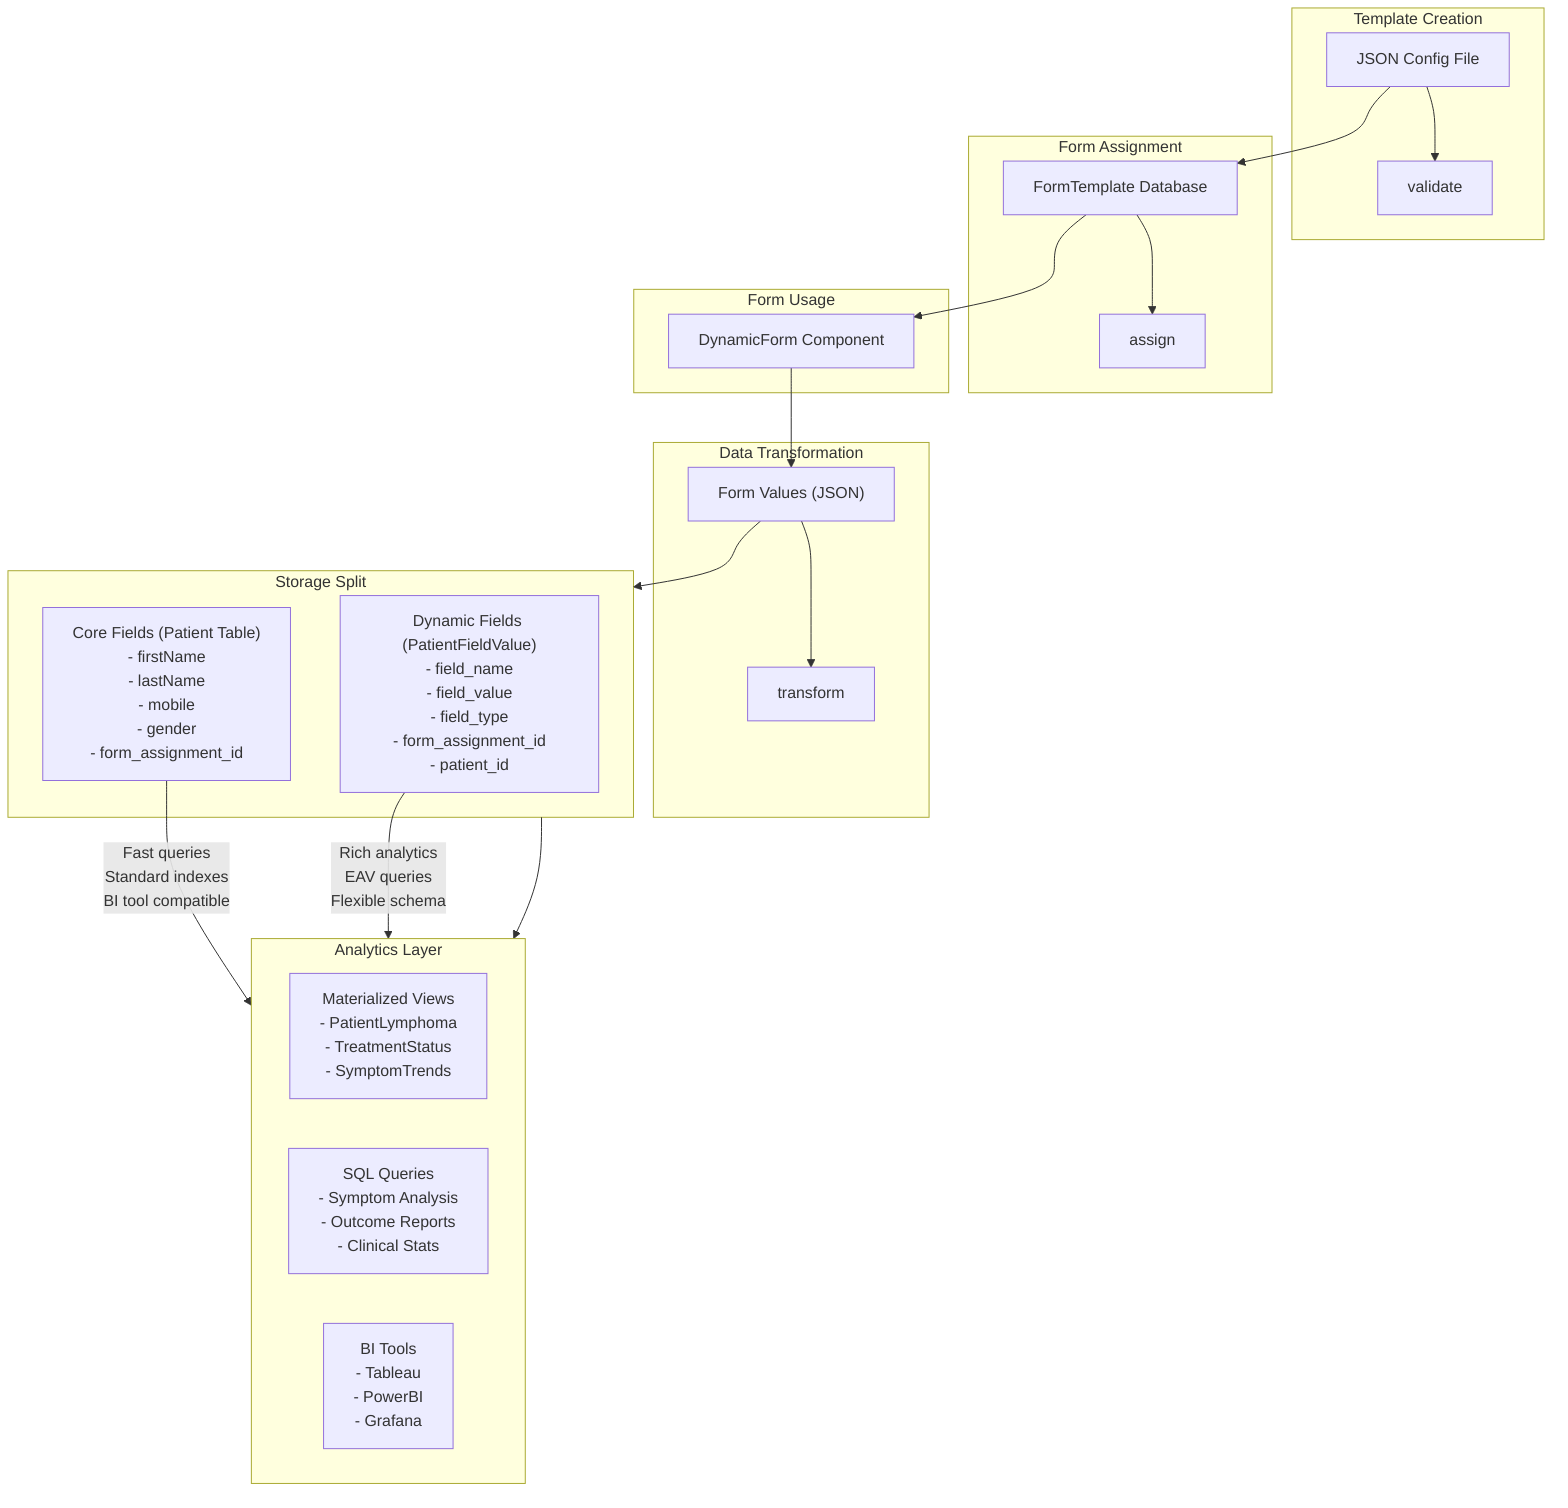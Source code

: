 flowchart TD
    subgraph TEMPLATE_CREATION["Template Creation"]
        JSON_CONFIG["JSON Config File"] --> VALIDATE["validate"]
    end

    subgraph FORM_ASSIGNMENT["Form Assignment"]
        FORM_TEMPLATE["FormTemplate Database"] --> ASSIGN["assign"]
    end

    subgraph FORM_USAGE["Form Usage"]
        DYNAMIC_FORM["DynamicForm Component"]
    end

    subgraph DATA_TRANSFORMATION["Data Transformation"]
        FORM_VALUES["Form Values (JSON)"] --> TRANSFORM["transform"]
    end

    subgraph STORAGE_SPLIT["Storage Split"]
        CORE_FIELDS["Core Fields (Patient Table)<br />- firstName<br />- lastName<br />- mobile<br />- gender<br />- form_assignment_id"]
        DYNAMIC_FIELDS["Dynamic Fields (PatientFieldValue)<br />- field_name<br />- field_value<br />- field_type<br />- form_assignment_id<br />- patient_id"]
    end

    subgraph ANALYTICS_LAYER["Analytics Layer"]
        MATERIALIZED_VIEWS["Materialized Views<br />- PatientLymphoma<br />- TreatmentStatus<br />- SymptomTrends"]
        SQL_QUERIES["SQL Queries<br />- Symptom Analysis<br />- Outcome Reports<br />- Clinical Stats"]
        BI_TOOLS["BI Tools<br />- Tableau<br />- PowerBI<br />- Grafana"]
    end

    JSON_CONFIG --> FORM_TEMPLATE
    FORM_TEMPLATE --> DYNAMIC_FORM
    DYNAMIC_FORM --> FORM_VALUES
    FORM_VALUES --> STORAGE_SPLIT
    STORAGE_SPLIT --> ANALYTICS_LAYER

    CORE_FIELDS -->|Fast queries<br />Standard indexes<br />BI tool compatible| ANALYTICS_LAYER
    DYNAMIC_FIELDS -->|Rich analytics<br />EAV queries<br />Flexible schema| ANALYTICS_LAYER